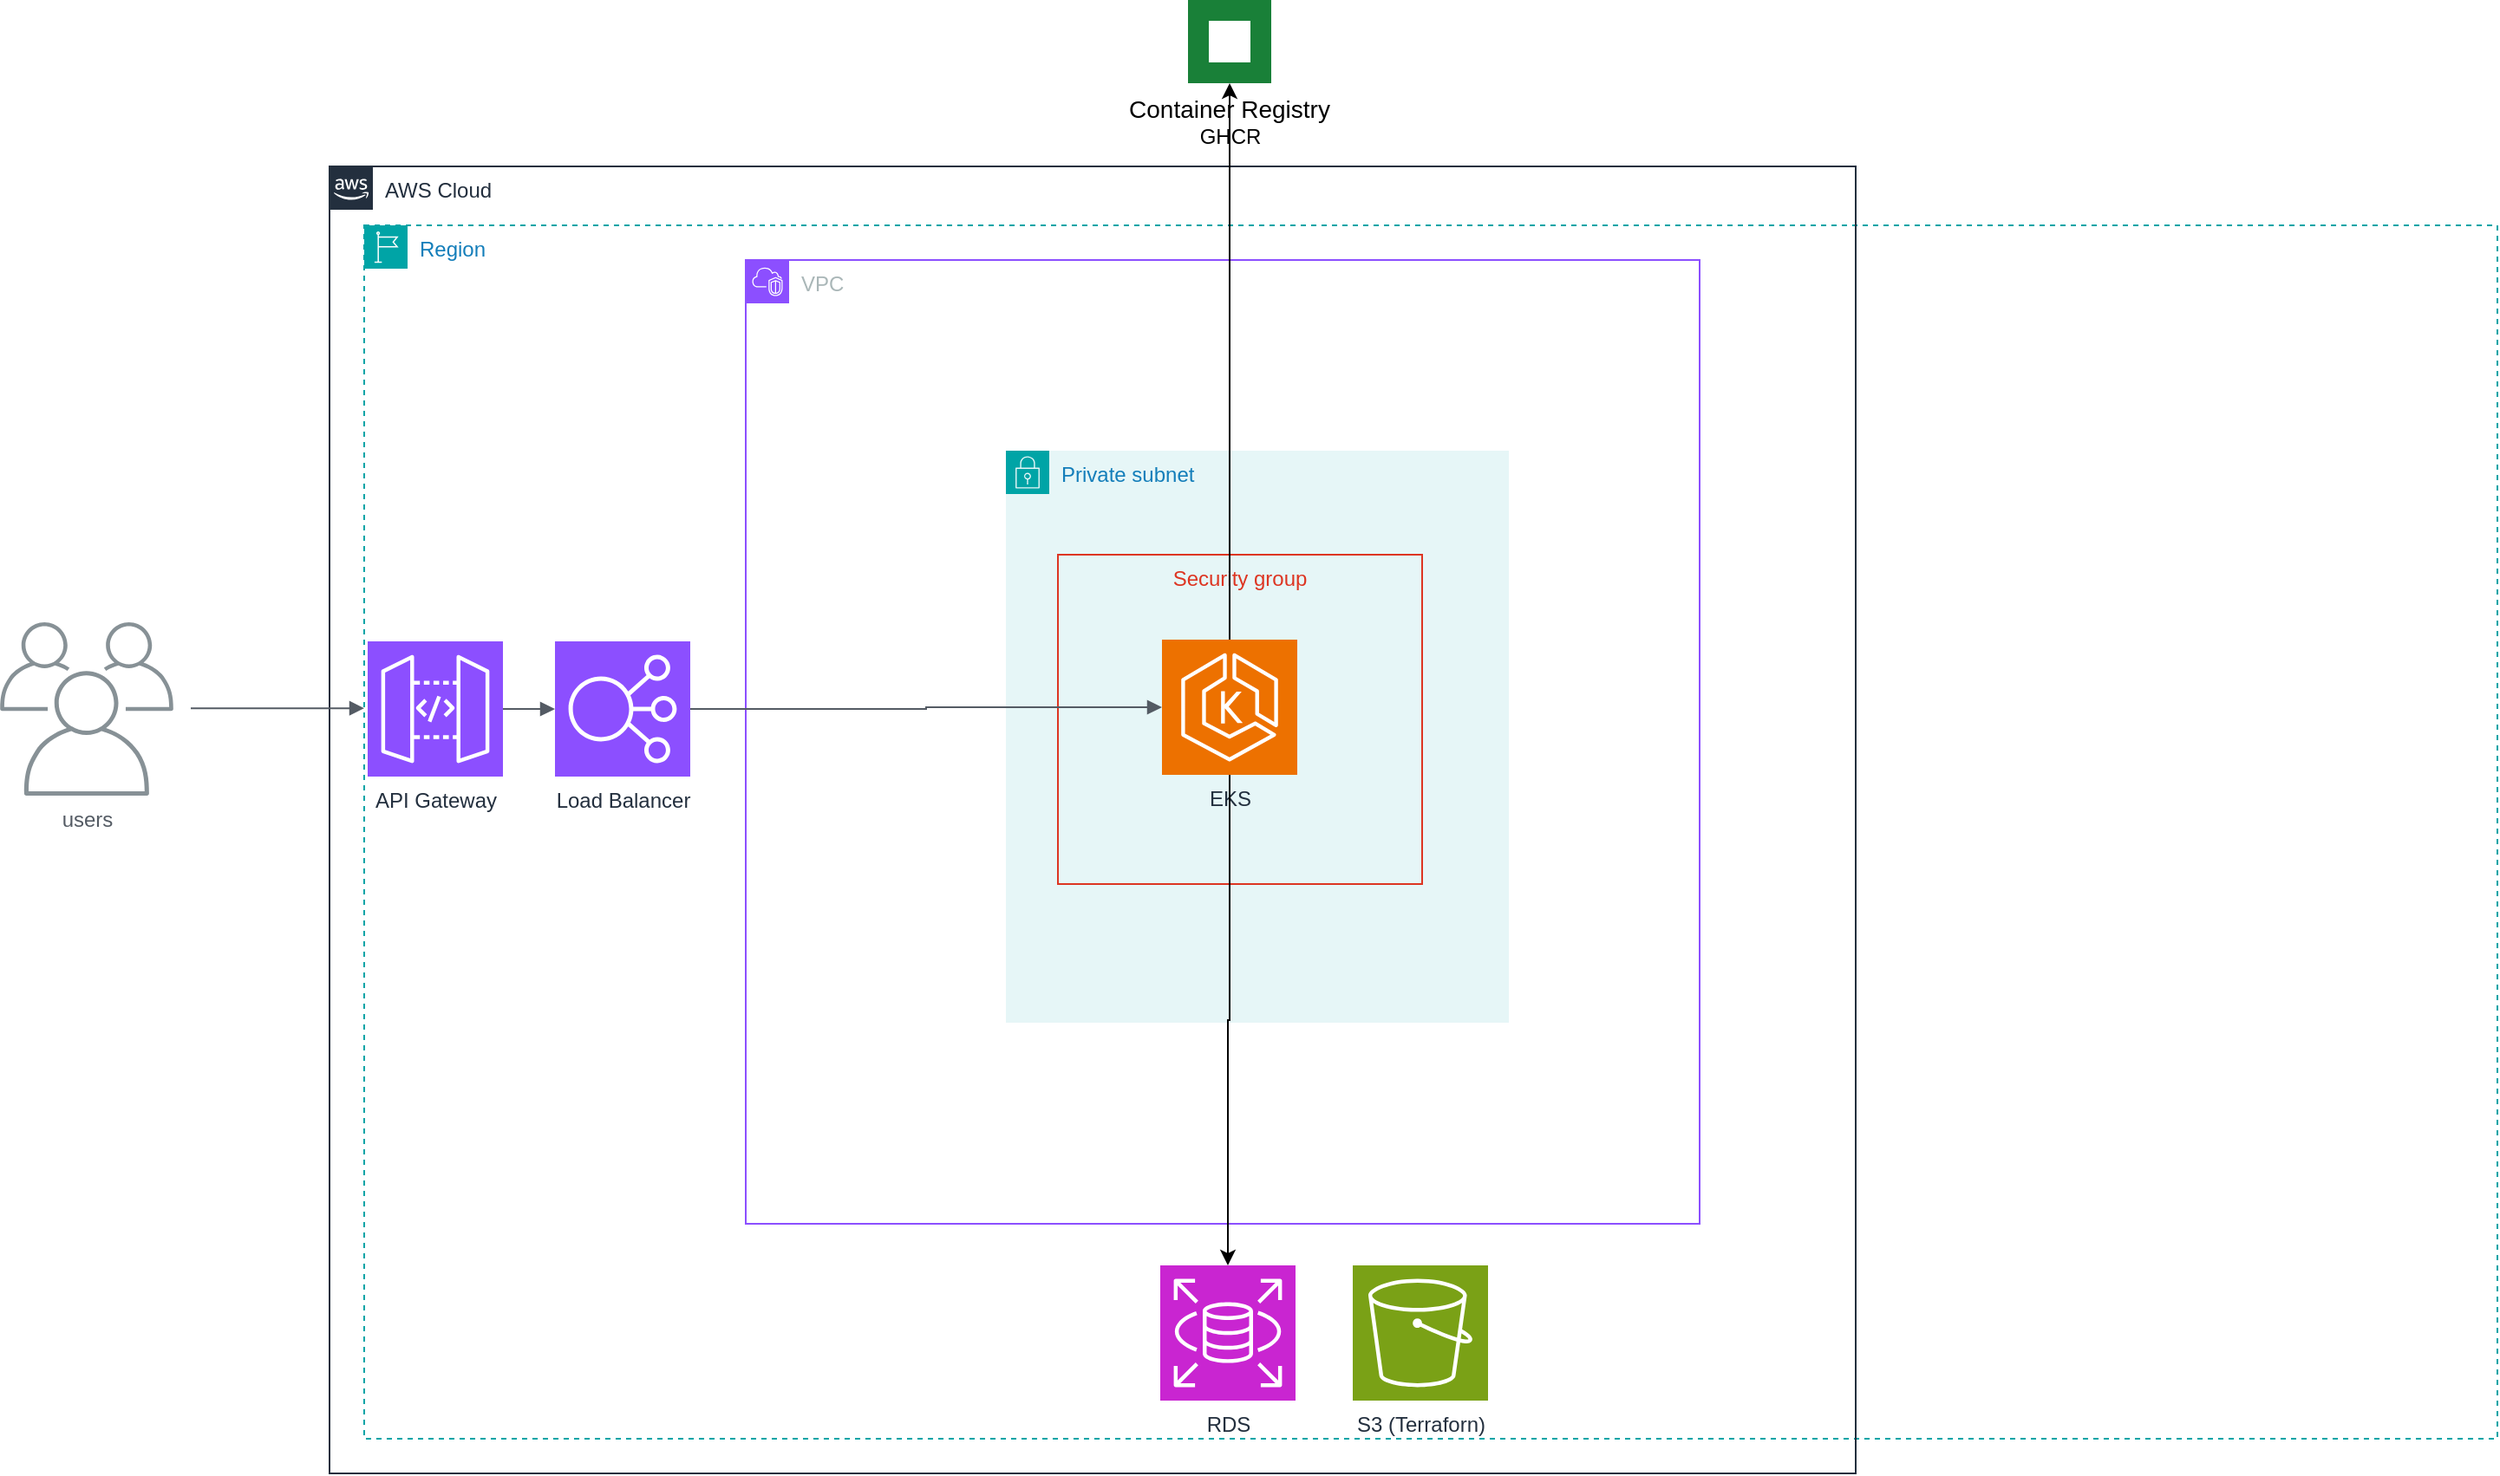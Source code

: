 <mxfile version="27.0.6">
  <diagram id="Ht1M8jgEwFfnCIfOTk4-" name="Page-1">
    <mxGraphModel grid="1" page="1" gridSize="10" guides="1" tooltips="1" connect="1" arrows="1" fold="1" pageScale="1" pageWidth="1169" pageHeight="827" math="0" shadow="0">
      <root>
        <mxCell id="0" />
        <mxCell id="1" parent="0" />
        <mxCell id="rO0kXHHq0P5TCZEiS6bB-3" value="Load Balancer" style="sketch=0;points=[[0,0,0],[0.25,0,0],[0.5,0,0],[0.75,0,0],[1,0,0],[0,1,0],[0.25,1,0],[0.5,1,0],[0.75,1,0],[1,1,0],[0,0.25,0],[0,0.5,0],[0,0.75,0],[1,0.25,0],[1,0.5,0],[1,0.75,0]];outlineConnect=0;fontColor=#232F3E;fillColor=#8C4FFF;strokeColor=#ffffff;dashed=0;verticalLabelPosition=bottom;verticalAlign=top;align=center;html=1;fontSize=12;fontStyle=0;aspect=fixed;shape=mxgraph.aws4.resourceIcon;resIcon=mxgraph.aws4.elastic_load_balancing;" vertex="1" parent="1">
          <mxGeometry x="200" y="1090" width="78" height="78" as="geometry" />
        </mxCell>
        <mxCell id="rO0kXHHq0P5TCZEiS6bB-7" value="Region" style="points=[[0,0],[0.25,0],[0.5,0],[0.75,0],[1,0],[1,0.25],[1,0.5],[1,0.75],[1,1],[0.75,1],[0.5,1],[0.25,1],[0,1],[0,0.75],[0,0.5],[0,0.25]];outlineConnect=0;gradientColor=none;html=1;whiteSpace=wrap;fontSize=12;fontStyle=0;container=1;pointerEvents=0;collapsible=0;recursiveResize=0;shape=mxgraph.aws4.group;grIcon=mxgraph.aws4.group_region;strokeColor=#00A4A6;fillColor=none;verticalAlign=top;align=left;spacingLeft=30;fontColor=#147EBA;dashed=1;" vertex="1" parent="1">
          <mxGeometry x="90" y="850" width="1230" height="700" as="geometry" />
        </mxCell>
        <mxCell id="rO0kXHHq0P5TCZEiS6bB-13" value="users" style="sketch=0;outlineConnect=0;gradientColor=none;fontColor=#545B64;strokeColor=none;fillColor=#879196;dashed=0;verticalLabelPosition=bottom;verticalAlign=top;align=center;html=1;fontSize=12;fontStyle=0;aspect=fixed;shape=mxgraph.aws4.illustration_users;pointerEvents=1" vertex="1" parent="1">
          <mxGeometry x="-120" y="1079" width="100" height="100" as="geometry" />
        </mxCell>
        <mxCell id="rO0kXHHq0P5TCZEiS6bB-15" value="AWS Cloud" style="points=[[0,0],[0.25,0],[0.5,0],[0.75,0],[1,0],[1,0.25],[1,0.5],[1,0.75],[1,1],[0.75,1],[0.5,1],[0.25,1],[0,1],[0,0.75],[0,0.5],[0,0.25]];outlineConnect=0;gradientColor=none;html=1;whiteSpace=wrap;fontSize=12;fontStyle=0;container=1;pointerEvents=0;collapsible=0;recursiveResize=0;shape=mxgraph.aws4.group;grIcon=mxgraph.aws4.group_aws_cloud_alt;strokeColor=#232F3E;fillColor=none;verticalAlign=top;align=left;spacingLeft=30;fontColor=#232F3E;dashed=0;" vertex="1" parent="1">
          <mxGeometry x="70" y="816" width="880" height="754" as="geometry" />
        </mxCell>
        <mxCell id="rO0kXHHq0P5TCZEiS6bB-9" value="VPC" style="points=[[0,0],[0.25,0],[0.5,0],[0.75,0],[1,0],[1,0.25],[1,0.5],[1,0.75],[1,1],[0.75,1],[0.5,1],[0.25,1],[0,1],[0,0.75],[0,0.5],[0,0.25]];outlineConnect=0;gradientColor=none;html=1;whiteSpace=wrap;fontSize=12;fontStyle=0;container=1;pointerEvents=0;collapsible=0;recursiveResize=0;shape=mxgraph.aws4.group;grIcon=mxgraph.aws4.group_vpc2;strokeColor=#8C4FFF;fillColor=none;verticalAlign=top;align=left;spacingLeft=30;fontColor=#AAB7B8;dashed=0;" vertex="1" parent="rO0kXHHq0P5TCZEiS6bB-15">
          <mxGeometry x="240" y="54" width="550" height="556" as="geometry" />
        </mxCell>
        <mxCell id="rO0kXHHq0P5TCZEiS6bB-11" value="Private subnet" style="points=[[0,0],[0.25,0],[0.5,0],[0.75,0],[1,0],[1,0.25],[1,0.5],[1,0.75],[1,1],[0.75,1],[0.5,1],[0.25,1],[0,1],[0,0.75],[0,0.5],[0,0.25]];outlineConnect=0;gradientColor=none;html=1;whiteSpace=wrap;fontSize=12;fontStyle=0;container=1;pointerEvents=0;collapsible=0;recursiveResize=0;shape=mxgraph.aws4.group;grIcon=mxgraph.aws4.group_security_group;grStroke=0;strokeColor=#00A4A6;fillColor=#E6F6F7;verticalAlign=top;align=left;spacingLeft=30;fontColor=#147EBA;dashed=0;" vertex="1" parent="rO0kXHHq0P5TCZEiS6bB-9">
          <mxGeometry x="150" y="110" width="290" height="330" as="geometry" />
        </mxCell>
        <mxCell id="rO0kXHHq0P5TCZEiS6bB-8" value="Security group" style="fillColor=none;strokeColor=#DD3522;verticalAlign=top;fontStyle=0;fontColor=#DD3522;whiteSpace=wrap;html=1;" vertex="1" parent="rO0kXHHq0P5TCZEiS6bB-9">
          <mxGeometry x="180" y="170" width="210" height="190" as="geometry" />
        </mxCell>
        <mxCell id="rO0kXHHq0P5TCZEiS6bB-14" value="EKS" style="sketch=0;points=[[0,0,0],[0.25,0,0],[0.5,0,0],[0.75,0,0],[1,0,0],[0,1,0],[0.25,1,0],[0.5,1,0],[0.75,1,0],[1,1,0],[0,0.25,0],[0,0.5,0],[0,0.75,0],[1,0.25,0],[1,0.5,0],[1,0.75,0]];outlineConnect=0;fontColor=#232F3E;fillColor=#ED7100;strokeColor=#ffffff;dashed=0;verticalLabelPosition=bottom;verticalAlign=top;align=center;html=1;fontSize=12;fontStyle=0;aspect=fixed;shape=mxgraph.aws4.resourceIcon;resIcon=mxgraph.aws4.eks;" vertex="1" parent="rO0kXHHq0P5TCZEiS6bB-9">
          <mxGeometry x="240" y="219" width="78" height="78" as="geometry" />
        </mxCell>
        <mxCell id="rO0kXHHq0P5TCZEiS6bB-6" value="RDS" style="sketch=0;points=[[0,0,0],[0.25,0,0],[0.5,0,0],[0.75,0,0],[1,0,0],[0,1,0],[0.25,1,0],[0.5,1,0],[0.75,1,0],[1,1,0],[0,0.25,0],[0,0.5,0],[0,0.75,0],[1,0.25,0],[1,0.5,0],[1,0.75,0]];outlineConnect=0;fontColor=#232F3E;fillColor=#C925D1;strokeColor=#ffffff;dashed=0;verticalLabelPosition=bottom;verticalAlign=top;align=center;html=1;fontSize=12;fontStyle=0;aspect=fixed;shape=mxgraph.aws4.resourceIcon;resIcon=mxgraph.aws4.rds;" vertex="1" parent="rO0kXHHq0P5TCZEiS6bB-15">
          <mxGeometry x="479" y="634" width="78" height="78" as="geometry" />
        </mxCell>
        <mxCell id="rO0kXHHq0P5TCZEiS6bB-4" value="S3 (Terraforn)" style="sketch=0;points=[[0,0,0],[0.25,0,0],[0.5,0,0],[0.75,0,0],[1,0,0],[0,1,0],[0.25,1,0],[0.5,1,0],[0.75,1,0],[1,1,0],[0,0.25,0],[0,0.5,0],[0,0.75,0],[1,0.25,0],[1,0.5,0],[1,0.75,0]];outlineConnect=0;fontColor=#232F3E;fillColor=#7AA116;strokeColor=#ffffff;dashed=0;verticalLabelPosition=bottom;verticalAlign=top;align=center;html=1;fontSize=12;fontStyle=0;aspect=fixed;shape=mxgraph.aws4.resourceIcon;resIcon=mxgraph.aws4.s3;" vertex="1" parent="rO0kXHHq0P5TCZEiS6bB-15">
          <mxGeometry x="590" y="634" width="78" height="78" as="geometry" />
        </mxCell>
        <mxCell id="rO0kXHHq0P5TCZEiS6bB-24" style="edgeStyle=orthogonalEdgeStyle;rounded=0;orthogonalLoop=1;jettySize=auto;html=1;" edge="1" parent="rO0kXHHq0P5TCZEiS6bB-15" source="rO0kXHHq0P5TCZEiS6bB-14" target="rO0kXHHq0P5TCZEiS6bB-6">
          <mxGeometry relative="1" as="geometry" />
        </mxCell>
        <mxCell id="rO0kXHHq0P5TCZEiS6bB-16" value="API Gateway" style="sketch=0;points=[[0,0,0],[0.25,0,0],[0.5,0,0],[0.75,0,0],[1,0,0],[0,1,0],[0.25,1,0],[0.5,1,0],[0.75,1,0],[1,1,0],[0,0.25,0],[0,0.5,0],[0,0.75,0],[1,0.25,0],[1,0.5,0],[1,0.75,0]];outlineConnect=0;fontColor=#232F3E;fillColor=#8C4FFF;strokeColor=#ffffff;dashed=0;verticalLabelPosition=bottom;verticalAlign=top;align=center;html=1;fontSize=12;fontStyle=0;aspect=fixed;shape=mxgraph.aws4.resourceIcon;resIcon=mxgraph.aws4.api_gateway;" vertex="1" parent="1">
          <mxGeometry x="92" y="1090" width="78" height="78" as="geometry" />
        </mxCell>
        <mxCell id="rO0kXHHq0P5TCZEiS6bB-17" value="Container Registry" style="shape=rect;fillColor=#198038;aspect=fixed;resizable=0;labelPosition=center;verticalLabelPosition=bottom;align=center;verticalAlign=top;strokeColor=none;fontSize=14;" vertex="1" parent="1">
          <mxGeometry x="565" y="720" width="48" height="48" as="geometry" />
        </mxCell>
        <mxCell id="rO0kXHHq0P5TCZEiS6bB-18" value="&lt;div&gt;&lt;br&gt;&lt;/div&gt;&lt;div&gt;&lt;br&gt;&lt;/div&gt;GHCR" style="fillColor=#ffffff;strokeColor=none;dashed=0;outlineConnect=0;html=1;labelPosition=center;verticalLabelPosition=bottom;verticalAlign=top;part=1;movable=0;resizable=0;rotatable=0;shape=mxgraph.ibm_cloud.cloud-registry" vertex="1" parent="rO0kXHHq0P5TCZEiS6bB-17">
          <mxGeometry width="24" height="24" relative="1" as="geometry">
            <mxPoint x="12" y="12" as="offset" />
          </mxGeometry>
        </mxCell>
        <mxCell id="rO0kXHHq0P5TCZEiS6bB-20" value="" style="edgeStyle=orthogonalEdgeStyle;html=1;endArrow=block;elbow=vertical;startArrow=none;endFill=1;strokeColor=#545B64;rounded=0;" edge="1" parent="1">
          <mxGeometry width="100" relative="1" as="geometry">
            <mxPoint x="-10" y="1128.6" as="sourcePoint" />
            <mxPoint x="90" y="1128.6" as="targetPoint" />
          </mxGeometry>
        </mxCell>
        <mxCell id="rO0kXHHq0P5TCZEiS6bB-21" value="" style="edgeStyle=orthogonalEdgeStyle;html=1;endArrow=block;elbow=vertical;startArrow=none;endFill=1;strokeColor=#545B64;rounded=0;exitX=1;exitY=0.5;exitDx=0;exitDy=0;exitPerimeter=0;entryX=0;entryY=0.5;entryDx=0;entryDy=0;entryPerimeter=0;" edge="1" parent="1" source="rO0kXHHq0P5TCZEiS6bB-16" target="rO0kXHHq0P5TCZEiS6bB-3">
          <mxGeometry width="100" relative="1" as="geometry">
            <mxPoint x="180" y="1128.8" as="sourcePoint" />
            <mxPoint x="220" y="1128.8" as="targetPoint" />
          </mxGeometry>
        </mxCell>
        <mxCell id="rO0kXHHq0P5TCZEiS6bB-23" value="" style="edgeStyle=orthogonalEdgeStyle;html=1;endArrow=block;elbow=vertical;startArrow=none;endFill=1;strokeColor=#545B64;rounded=0;exitX=1;exitY=0.5;exitDx=0;exitDy=0;exitPerimeter=0;entryX=0;entryY=0.5;entryDx=0;entryDy=0;entryPerimeter=0;" edge="1" parent="1" source="rO0kXHHq0P5TCZEiS6bB-3" target="rO0kXHHq0P5TCZEiS6bB-14">
          <mxGeometry width="100" relative="1" as="geometry">
            <mxPoint x="310" y="1130" as="sourcePoint" />
            <mxPoint x="410" y="1130" as="targetPoint" />
          </mxGeometry>
        </mxCell>
        <mxCell id="rO0kXHHq0P5TCZEiS6bB-27" style="edgeStyle=orthogonalEdgeStyle;rounded=0;orthogonalLoop=1;jettySize=auto;html=1;" edge="1" parent="1" source="rO0kXHHq0P5TCZEiS6bB-14" target="rO0kXHHq0P5TCZEiS6bB-17">
          <mxGeometry relative="1" as="geometry" />
        </mxCell>
      </root>
    </mxGraphModel>
  </diagram>
</mxfile>
